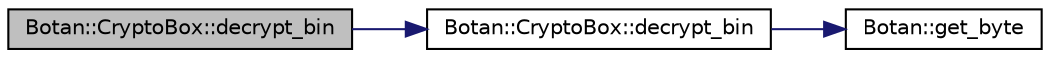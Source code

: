 digraph "Botan::CryptoBox::decrypt_bin"
{
  edge [fontname="Helvetica",fontsize="10",labelfontname="Helvetica",labelfontsize="10"];
  node [fontname="Helvetica",fontsize="10",shape=record];
  rankdir="LR";
  Node16 [label="Botan::CryptoBox::decrypt_bin",height=0.2,width=0.4,color="black", fillcolor="grey75", style="filled", fontcolor="black"];
  Node16 -> Node17 [color="midnightblue",fontsize="10",style="solid"];
  Node17 [label="Botan::CryptoBox::decrypt_bin",height=0.2,width=0.4,color="black", fillcolor="white", style="filled",URL="$namespace_botan_1_1_crypto_box.html#ad9bd6d365d764d3c5d3b11faa12bafd9"];
  Node17 -> Node18 [color="midnightblue",fontsize="10",style="solid"];
  Node18 [label="Botan::get_byte",height=0.2,width=0.4,color="black", fillcolor="white", style="filled",URL="$namespace_botan.html#ad10dc938a651323dddbfe3c1e985774b"];
}
